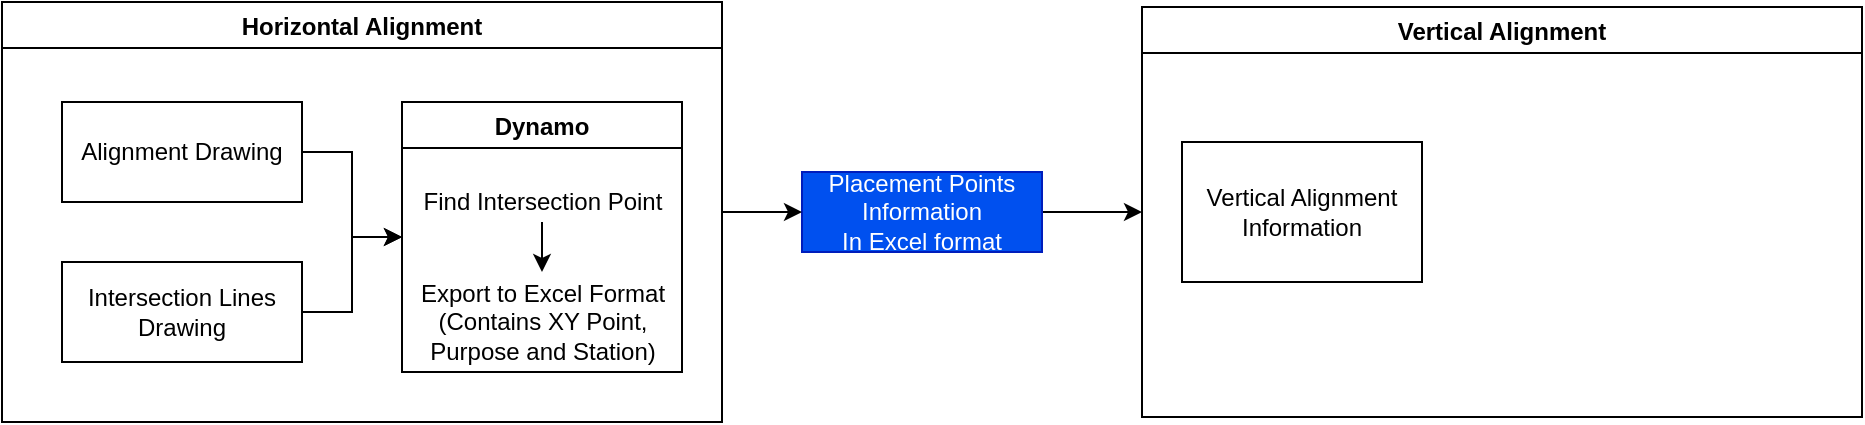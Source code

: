 <mxfile version="18.0.6" type="github">
  <diagram id="MK9l8ks_u4rG-nRjyHyr" name="Page-1">
    <mxGraphModel dx="696" dy="552" grid="1" gridSize="10" guides="1" tooltips="1" connect="1" arrows="1" fold="1" page="0" pageScale="1" pageWidth="1169" pageHeight="827" math="0" shadow="0">
      <root>
        <mxCell id="0" />
        <mxCell id="1" parent="0" />
        <mxCell id="qtG5wZjU75cwOi6LAXTQ-15" style="edgeStyle=orthogonalEdgeStyle;rounded=0;orthogonalLoop=1;jettySize=auto;html=1;entryX=0;entryY=0.5;entryDx=0;entryDy=0;" parent="1" source="qtG5wZjU75cwOi6LAXTQ-2" target="qtG5wZjU75cwOi6LAXTQ-14" edge="1">
          <mxGeometry relative="1" as="geometry" />
        </mxCell>
        <mxCell id="qtG5wZjU75cwOi6LAXTQ-2" value="Placement Points Information&lt;br&gt;In Excel format" style="rounded=0;whiteSpace=wrap;html=1;fillColor=#0050ef;strokeColor=#001DBC;fontColor=#ffffff;" parent="1" vertex="1">
          <mxGeometry x="440" y="125" width="120" height="40" as="geometry" />
        </mxCell>
        <mxCell id="qtG5wZjU75cwOi6LAXTQ-13" style="edgeStyle=orthogonalEdgeStyle;rounded=0;orthogonalLoop=1;jettySize=auto;html=1;entryX=0;entryY=0.5;entryDx=0;entryDy=0;" parent="1" source="qtG5wZjU75cwOi6LAXTQ-6" target="qtG5wZjU75cwOi6LAXTQ-2" edge="1">
          <mxGeometry relative="1" as="geometry" />
        </mxCell>
        <mxCell id="qtG5wZjU75cwOi6LAXTQ-6" value="Horizontal Alignment" style="swimlane;" parent="1" vertex="1">
          <mxGeometry x="40" y="40" width="360" height="210" as="geometry" />
        </mxCell>
        <mxCell id="qtG5wZjU75cwOi6LAXTQ-7" style="edgeStyle=orthogonalEdgeStyle;rounded=0;orthogonalLoop=1;jettySize=auto;html=1;entryX=0;entryY=0.5;entryDx=0;entryDy=0;" parent="qtG5wZjU75cwOi6LAXTQ-6" source="qtG5wZjU75cwOi6LAXTQ-3" target="qtG5wZjU75cwOi6LAXTQ-5" edge="1">
          <mxGeometry relative="1" as="geometry" />
        </mxCell>
        <mxCell id="qtG5wZjU75cwOi6LAXTQ-3" value="Alignment Drawing" style="rounded=0;whiteSpace=wrap;html=1;" parent="qtG5wZjU75cwOi6LAXTQ-6" vertex="1">
          <mxGeometry x="30" y="50" width="120" height="50" as="geometry" />
        </mxCell>
        <mxCell id="qtG5wZjU75cwOi6LAXTQ-4" value="Intersection Lines Drawing" style="rounded=0;whiteSpace=wrap;html=1;" parent="qtG5wZjU75cwOi6LAXTQ-6" vertex="1">
          <mxGeometry x="30" y="130" width="120" height="50" as="geometry" />
        </mxCell>
        <mxCell id="qtG5wZjU75cwOi6LAXTQ-9" style="edgeStyle=orthogonalEdgeStyle;rounded=0;orthogonalLoop=1;jettySize=auto;html=1;entryX=0;entryY=0.5;entryDx=0;entryDy=0;" parent="qtG5wZjU75cwOi6LAXTQ-6" source="qtG5wZjU75cwOi6LAXTQ-4" target="qtG5wZjU75cwOi6LAXTQ-5" edge="1">
          <mxGeometry relative="1" as="geometry">
            <mxPoint x="200" y="270" as="targetPoint" />
          </mxGeometry>
        </mxCell>
        <mxCell id="qtG5wZjU75cwOi6LAXTQ-5" value="Dynamo" style="swimlane;" parent="qtG5wZjU75cwOi6LAXTQ-6" vertex="1">
          <mxGeometry x="200" y="50" width="140" height="135" as="geometry" />
        </mxCell>
        <mxCell id="qtG5wZjU75cwOi6LAXTQ-10" value="Find Intersection Point" style="text;html=1;align=center;verticalAlign=middle;resizable=0;points=[];autosize=1;strokeColor=none;fillColor=none;" parent="qtG5wZjU75cwOi6LAXTQ-5" vertex="1">
          <mxGeometry x="5" y="40" width="130" height="20" as="geometry" />
        </mxCell>
        <mxCell id="qtG5wZjU75cwOi6LAXTQ-11" value="Export to Excel Format&lt;br&gt;(Contains XY Point,&lt;br&gt;Purpose and Station)" style="text;html=1;align=center;verticalAlign=middle;resizable=0;points=[];autosize=1;strokeColor=none;fillColor=none;" parent="qtG5wZjU75cwOi6LAXTQ-5" vertex="1">
          <mxGeometry y="85" width="140" height="50" as="geometry" />
        </mxCell>
        <mxCell id="qtG5wZjU75cwOi6LAXTQ-12" value="" style="edgeStyle=orthogonalEdgeStyle;rounded=0;orthogonalLoop=1;jettySize=auto;html=1;" parent="qtG5wZjU75cwOi6LAXTQ-5" source="qtG5wZjU75cwOi6LAXTQ-10" target="qtG5wZjU75cwOi6LAXTQ-11" edge="1">
          <mxGeometry relative="1" as="geometry" />
        </mxCell>
        <mxCell id="qtG5wZjU75cwOi6LAXTQ-14" value="Vertical Alignment" style="swimlane;" parent="1" vertex="1">
          <mxGeometry x="610" y="42.5" width="360" height="205" as="geometry" />
        </mxCell>
        <mxCell id="qtG5wZjU75cwOi6LAXTQ-16" value="Vertical Alignment Information" style="rounded=0;whiteSpace=wrap;html=1;" parent="qtG5wZjU75cwOi6LAXTQ-14" vertex="1">
          <mxGeometry x="20" y="67.5" width="120" height="70" as="geometry" />
        </mxCell>
      </root>
    </mxGraphModel>
  </diagram>
</mxfile>
